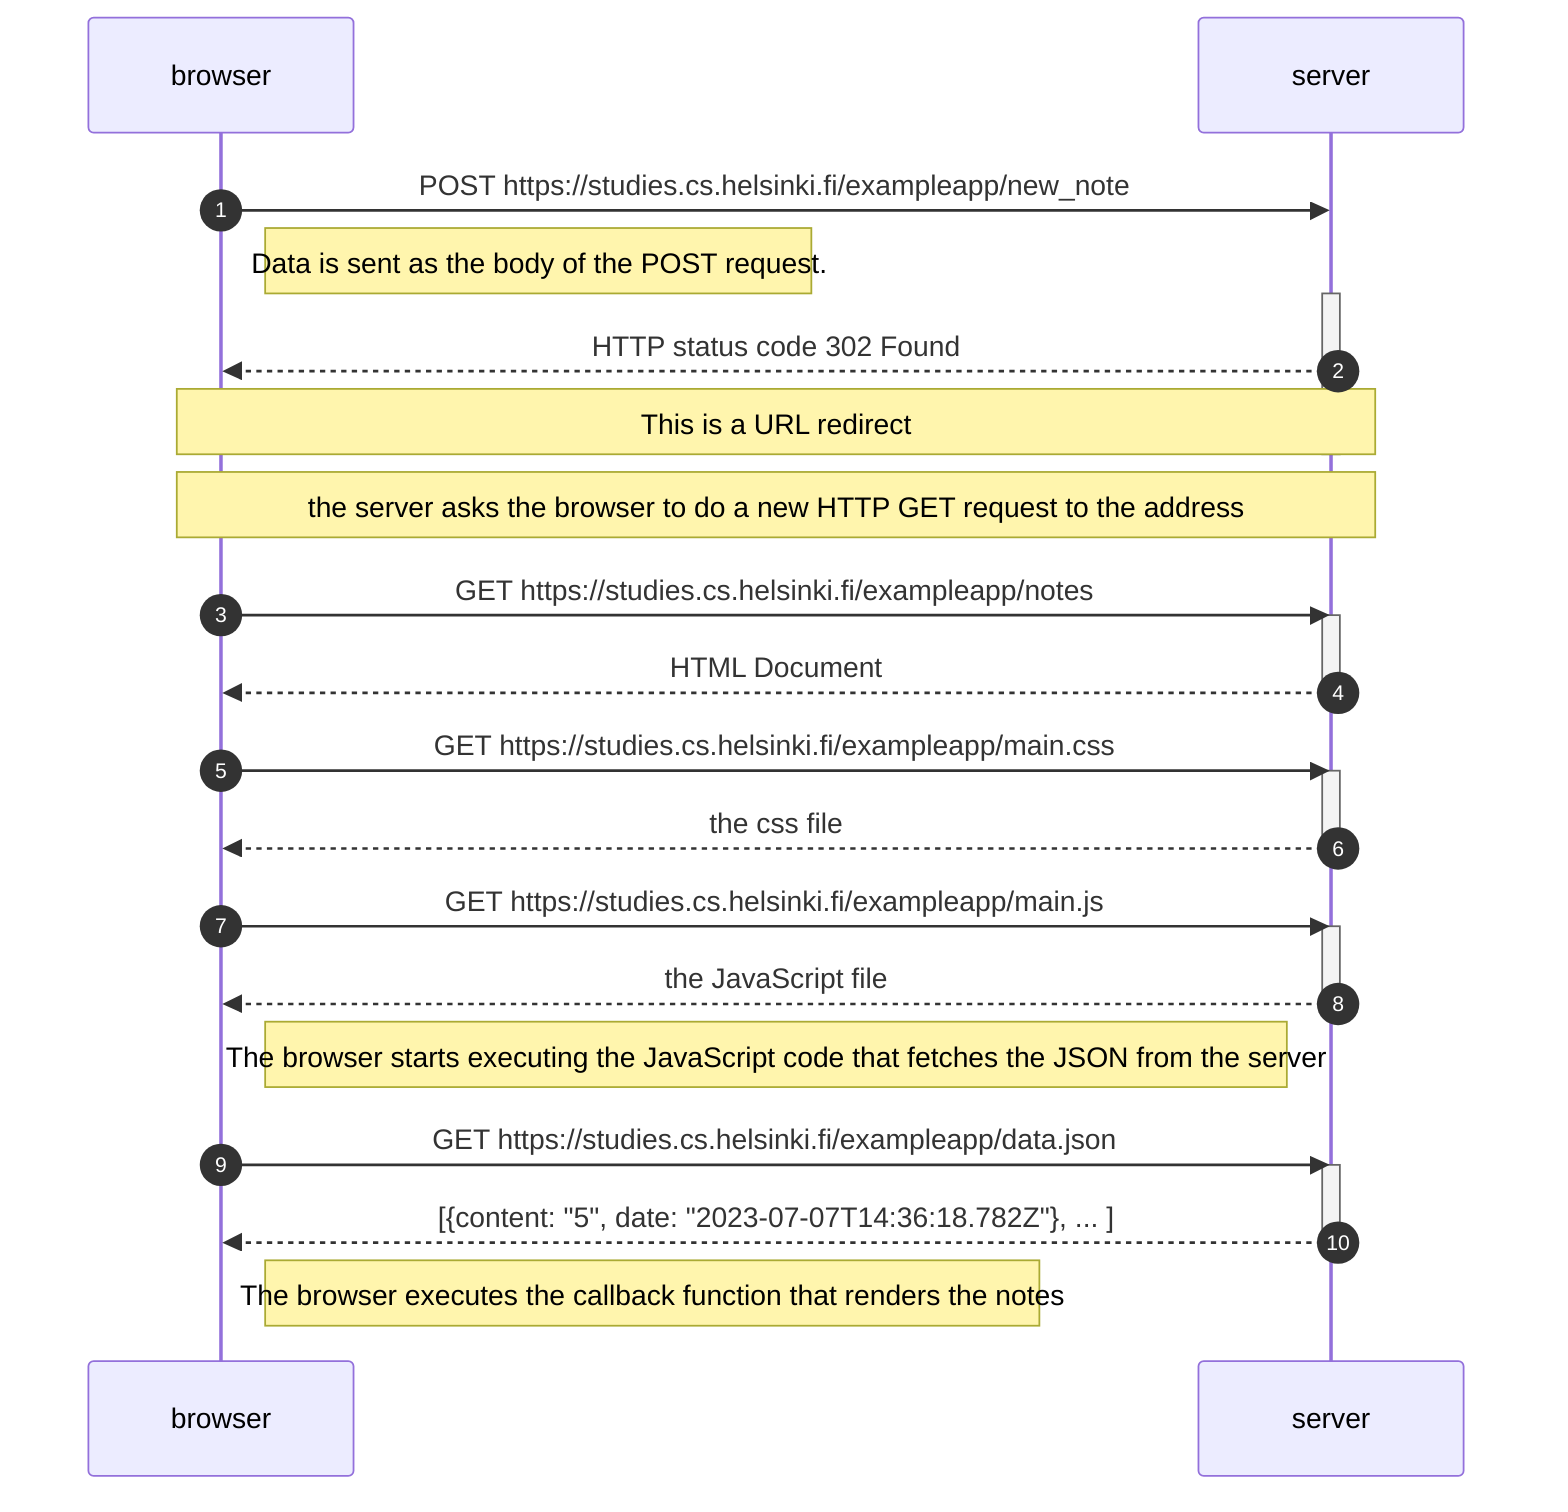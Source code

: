 sequenceDiagram
 autonumber
    participant browser
    participant server

    browser->>server: POST https://studies.cs.helsinki.fi/exampleapp/new_note
        Note right of browser: Data is sent as the body of the POST request.
    activate server
    server-->>browser: HTTP status code 302 Found
    Note over browser,server : This is a URL redirect
    deactivate server

    Note over server, browser: the server asks the browser to do a new HTTP GET request to the address
    browser ->>server: GET https://studies.cs.helsinki.fi/exampleapp/notes
    activate server
    server -->> browser: HTML Document
    deactivate server


    browser->>server: GET https://studies.cs.helsinki.fi/exampleapp/main.css
    activate server
    server-->>browser: the css file
    deactivate server

    browser->>server: GET https://studies.cs.helsinki.fi/exampleapp/main.js
    activate server
    server-->>browser: the JavaScript file
    deactivate server

    Note right of browser: The browser starts executing the JavaScript code that fetches the JSON from the server

    browser->>server: GET https://studies.cs.helsinki.fi/exampleapp/data.json
    activate server
    server-->>browser: [{content: "5", date: "2023-07-07T14:36:18.782Z"}, ... ]
    deactivate server

    Note right of browser: The browser executes the callback function that renders the notes